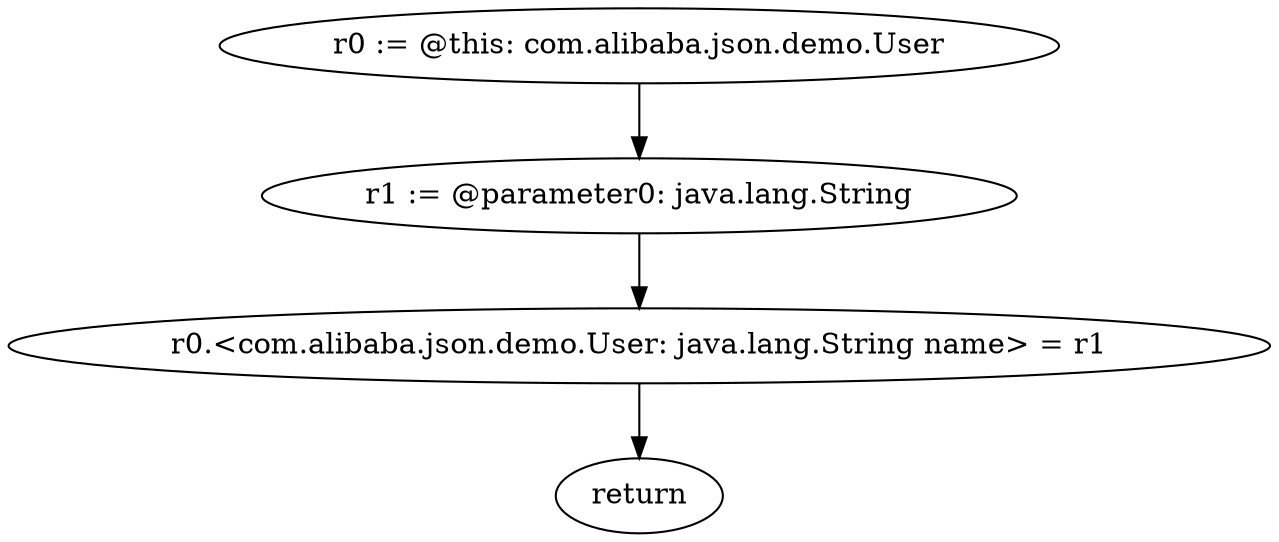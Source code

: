 digraph "unitGraph" {
    "r0 := @this: com.alibaba.json.demo.User"
    "r1 := @parameter0: java.lang.String"
    "r0.<com.alibaba.json.demo.User: java.lang.String name> = r1"
    "return"
    "r0 := @this: com.alibaba.json.demo.User"->"r1 := @parameter0: java.lang.String";
    "r1 := @parameter0: java.lang.String"->"r0.<com.alibaba.json.demo.User: java.lang.String name> = r1";
    "r0.<com.alibaba.json.demo.User: java.lang.String name> = r1"->"return";
}
